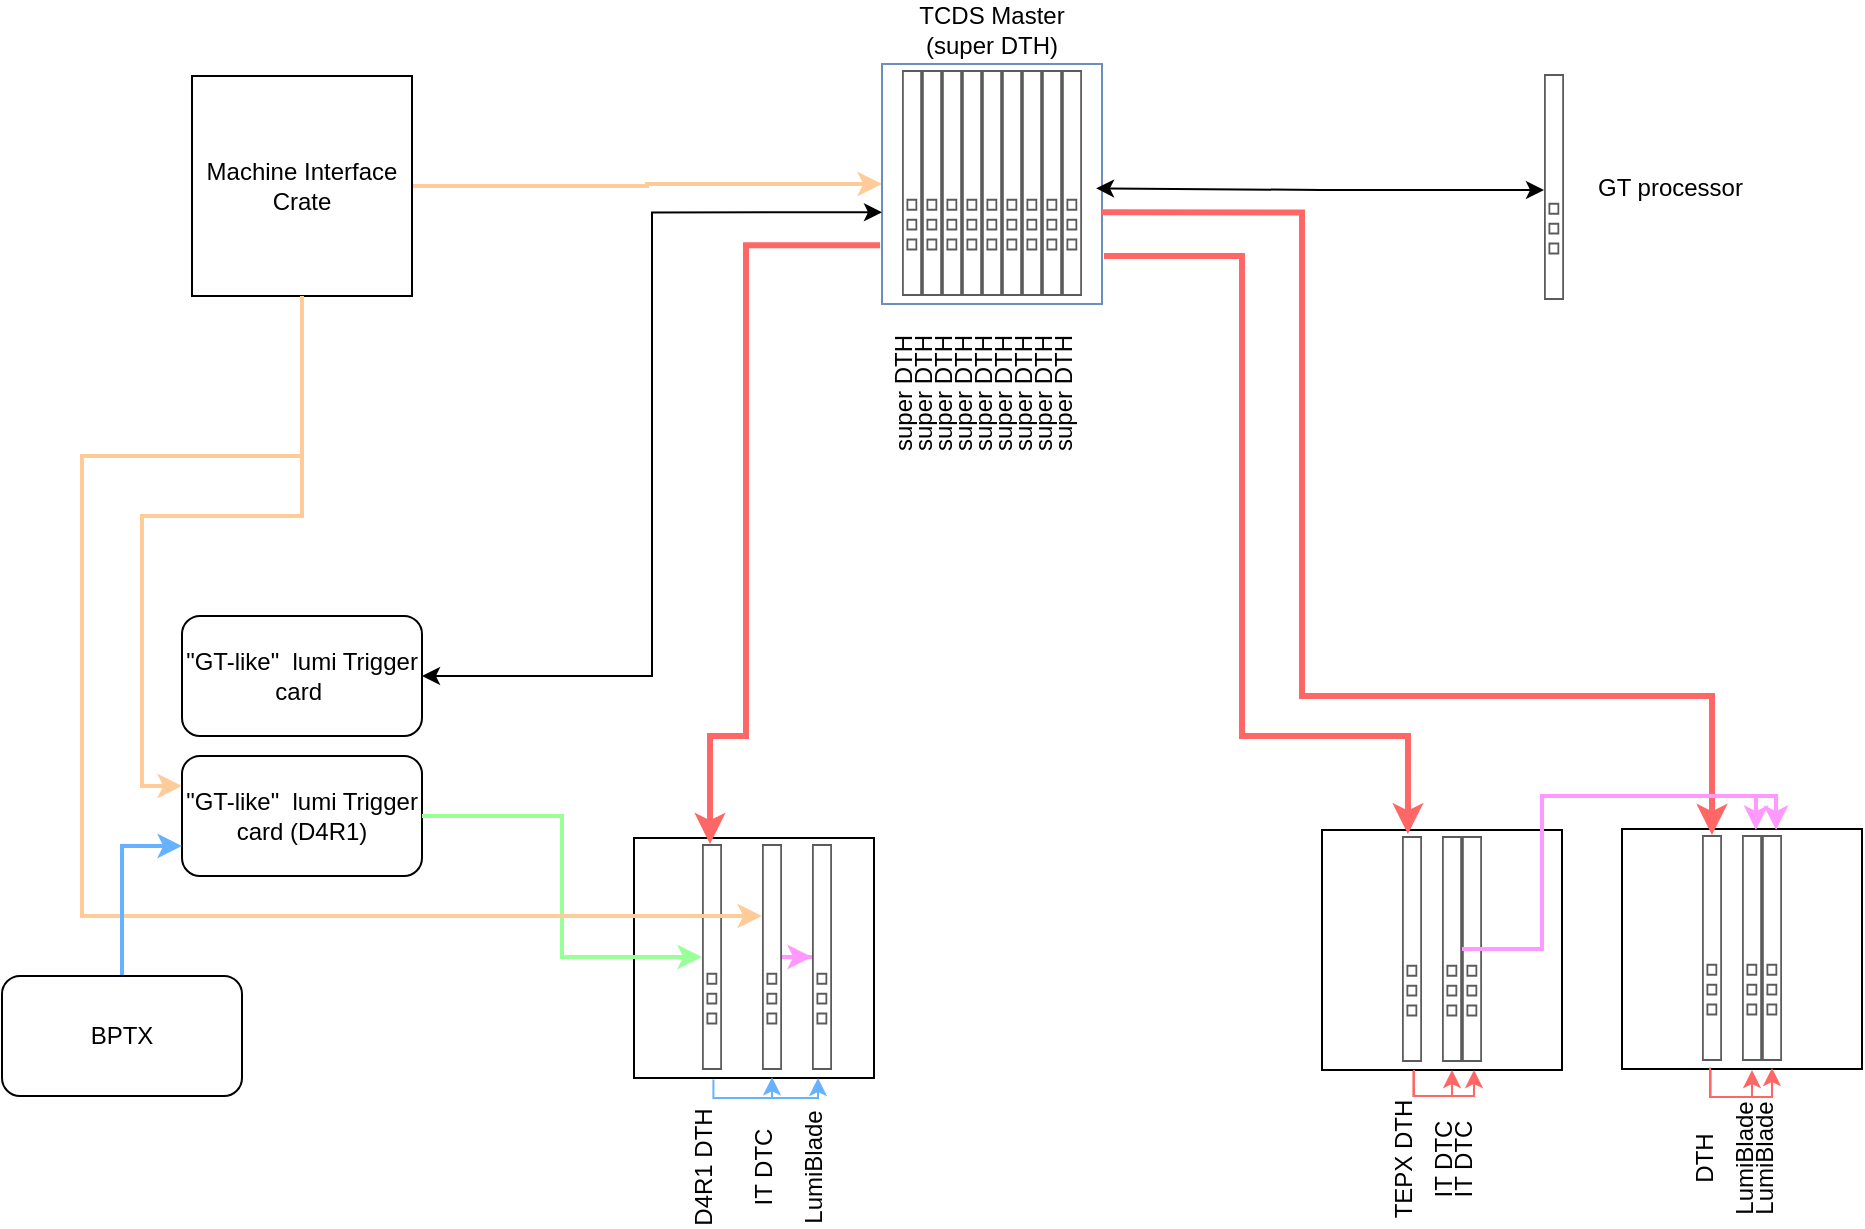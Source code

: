 <mxfile version="10.5.9" type="github"><diagram name="Page-1" id="75ae5057-2f1f-a65a-41a6-c58fb5237df7"><mxGraphModel dx="1362" dy="901" grid="1" gridSize="10" guides="1" tooltips="1" connect="1" arrows="1" fold="1" page="1" pageScale="1" pageWidth="1100" pageHeight="850" background="#ffffff" math="0" shadow="0"><root><mxCell id="0"/><mxCell id="1" parent="0"/><mxCell id="e_Fd-XsdZ4aZpfvhOUSF-18" value="" style="rounded=0;whiteSpace=wrap;html=1;fillColor=none;" vertex="1" parent="1"><mxGeometry x="356" y="481" width="120" height="120" as="geometry"/></mxCell><mxCell id="e_Fd-XsdZ4aZpfvhOUSF-9" value="" style="group" vertex="1" connectable="0" parent="1"><mxGeometry x="850" y="476.5" width="120" height="120" as="geometry"/></mxCell><mxCell id="e_Fd-XsdZ4aZpfvhOUSF-13" value="" style="rounded=0;whiteSpace=wrap;html=1;fillColor=none;" vertex="1" parent="e_Fd-XsdZ4aZpfvhOUSF-9"><mxGeometry width="120" height="120" as="geometry"/></mxCell><mxCell id="e_Fd-XsdZ4aZpfvhOUSF-10" value="&lt;br&gt;DTH" style="shape=mxgraph.rack.oracle.netra_cp3260_atca_blade_server;html=1;labelPosition=center;align=center;spacingLeft=15;dashed=0;shadow=0;fillColor=#ffffff;horizontal=0;verticalLabelPosition=top;verticalAlign=bottom;" vertex="1" parent="e_Fd-XsdZ4aZpfvhOUSF-9"><mxGeometry x="40" y="3" width="10" height="113" as="geometry"/></mxCell><mxCell id="e_Fd-XsdZ4aZpfvhOUSF-43" style="edgeStyle=orthogonalEdgeStyle;rounded=0;orthogonalLoop=1;jettySize=auto;html=1;startArrow=classic;startFill=1;endArrow=none;endFill=0;strokeColor=#FF6666;strokeWidth=1;entryX=0.369;entryY=1.004;entryDx=0;entryDy=0;entryPerimeter=0;" edge="1" parent="e_Fd-XsdZ4aZpfvhOUSF-9" target="e_Fd-XsdZ4aZpfvhOUSF-13"><mxGeometry relative="1" as="geometry"><mxPoint x="65" y="120.5" as="sourcePoint"/><Array as="points"><mxPoint x="65" y="134"/><mxPoint x="44" y="134"/></Array></mxGeometry></mxCell><mxCell id="e_Fd-XsdZ4aZpfvhOUSF-11" value="LumiBlade&lt;br&gt;" style="shape=mxgraph.rack.oracle.netra_cp3260_atca_blade_server;html=1;labelPosition=center;align=center;spacingLeft=15;dashed=0;shadow=0;fillColor=#ffffff;horizontal=0;verticalLabelPosition=top;verticalAlign=bottom;" vertex="1" parent="e_Fd-XsdZ4aZpfvhOUSF-9"><mxGeometry x="60" y="3" width="10" height="113" as="geometry"/></mxCell><mxCell id="e_Fd-XsdZ4aZpfvhOUSF-44" style="edgeStyle=orthogonalEdgeStyle;rounded=0;orthogonalLoop=1;jettySize=auto;html=1;entryX=0.367;entryY=1.01;entryDx=0;entryDy=0;entryPerimeter=0;startArrow=classic;startFill=1;endArrow=none;endFill=0;strokeColor=#FF6666;strokeWidth=1;" edge="1" parent="e_Fd-XsdZ4aZpfvhOUSF-9"><mxGeometry relative="1" as="geometry"><mxPoint x="75" y="119.5" as="sourcePoint"/><mxPoint x="44" y="119.25" as="targetPoint"/><Array as="points"><mxPoint x="75" y="134"/><mxPoint x="44" y="134"/></Array></mxGeometry></mxCell><mxCell id="e_Fd-XsdZ4aZpfvhOUSF-12" value="LumiBlade&lt;br&gt;" style="shape=mxgraph.rack.oracle.netra_cp3260_atca_blade_server;html=1;labelPosition=center;align=center;spacingLeft=15;dashed=0;shadow=0;fillColor=#ffffff;horizontal=0;verticalLabelPosition=top;verticalAlign=bottom;" vertex="1" parent="e_Fd-XsdZ4aZpfvhOUSF-9"><mxGeometry x="70" y="3" width="10" height="113" as="geometry"/></mxCell><mxCell id="e_Fd-XsdZ4aZpfvhOUSF-7" value="" style="group" vertex="1" connectable="0" parent="1"><mxGeometry x="700" y="477" width="120" height="120" as="geometry"/></mxCell><mxCell id="e_Fd-XsdZ4aZpfvhOUSF-5" value="" style="rounded=0;whiteSpace=wrap;html=1;fillColor=none;" vertex="1" parent="e_Fd-XsdZ4aZpfvhOUSF-7"><mxGeometry width="120" height="120" as="geometry"/></mxCell><mxCell id="e_Fd-XsdZ4aZpfvhOUSF-1" value="TEPX DTH" style="shape=mxgraph.rack.oracle.netra_cp3260_atca_blade_server;html=1;labelPosition=center;align=center;spacingLeft=15;dashed=0;shadow=0;fillColor=#ffffff;horizontal=0;verticalLabelPosition=top;verticalAlign=bottom;" vertex="1" parent="e_Fd-XsdZ4aZpfvhOUSF-7"><mxGeometry x="40" y="3" width="10" height="113" as="geometry"/></mxCell><mxCell id="e_Fd-XsdZ4aZpfvhOUSF-41" style="edgeStyle=orthogonalEdgeStyle;rounded=0;orthogonalLoop=1;jettySize=auto;html=1;entryX=0.381;entryY=1.003;entryDx=0;entryDy=0;entryPerimeter=0;startArrow=classic;startFill=1;endArrow=none;endFill=0;strokeColor=#FF6666;strokeWidth=1;" edge="1" parent="e_Fd-XsdZ4aZpfvhOUSF-7" target="e_Fd-XsdZ4aZpfvhOUSF-5"><mxGeometry relative="1" as="geometry"><mxPoint x="65" y="120" as="sourcePoint"/><Array as="points"><mxPoint x="65" y="133"/><mxPoint x="46" y="133"/></Array></mxGeometry></mxCell><mxCell id="e_Fd-XsdZ4aZpfvhOUSF-2" value="IT DTC" style="shape=mxgraph.rack.oracle.netra_cp3260_atca_blade_server;html=1;labelPosition=center;align=center;spacingLeft=15;dashed=0;shadow=0;fillColor=#ffffff;horizontal=0;verticalLabelPosition=top;verticalAlign=bottom;" vertex="1" parent="e_Fd-XsdZ4aZpfvhOUSF-7"><mxGeometry x="60" y="3" width="10" height="113" as="geometry"/></mxCell><mxCell id="e_Fd-XsdZ4aZpfvhOUSF-42" style="edgeStyle=orthogonalEdgeStyle;rounded=0;orthogonalLoop=1;jettySize=auto;html=1;entryX=0.383;entryY=1;entryDx=0;entryDy=0;entryPerimeter=0;startArrow=classic;startFill=1;endArrow=none;endFill=0;strokeColor=#FF6666;strokeWidth=1;" edge="1" parent="e_Fd-XsdZ4aZpfvhOUSF-7" target="e_Fd-XsdZ4aZpfvhOUSF-5"><mxGeometry relative="1" as="geometry"><mxPoint x="76" y="120" as="sourcePoint"/><Array as="points"><mxPoint x="76" y="133"/><mxPoint x="46" y="133"/></Array></mxGeometry></mxCell><mxCell id="e_Fd-XsdZ4aZpfvhOUSF-3" value="IT DTC" style="shape=mxgraph.rack.oracle.netra_cp3260_atca_blade_server;html=1;labelPosition=center;align=center;spacingLeft=15;dashed=0;shadow=0;fillColor=#ffffff;horizontal=0;verticalLabelPosition=top;verticalAlign=bottom;" vertex="1" parent="e_Fd-XsdZ4aZpfvhOUSF-7"><mxGeometry x="70" y="3" width="10" height="113" as="geometry"/></mxCell><mxCell id="e_Fd-XsdZ4aZpfvhOUSF-22" style="edgeStyle=orthogonalEdgeStyle;rounded=0;orthogonalLoop=1;jettySize=auto;html=1;entryX=0;entryY=0.5;entryDx=0;entryDy=0;entryPerimeter=0;strokeWidth=2;strokeColor=#FFCC99;" edge="1" parent="1" source="9xZ__yJcOjTzKGVj3mQi-6" target="9xZ__yJcOjTzKGVj3mQi-7"><mxGeometry relative="1" as="geometry"/></mxCell><mxCell id="e_Fd-XsdZ4aZpfvhOUSF-29" style="edgeStyle=orthogonalEdgeStyle;rounded=0;orthogonalLoop=1;jettySize=auto;html=1;entryX=0;entryY=0.25;entryDx=0;entryDy=0;startArrow=none;startFill=0;endArrow=classic;endFill=1;strokeWidth=2;strokeColor=#FFCC99;" edge="1" parent="1" source="9xZ__yJcOjTzKGVj3mQi-6" target="9xZ__yJcOjTzKGVj3mQi-10"><mxGeometry relative="1" as="geometry"><Array as="points"><mxPoint x="190" y="320"/><mxPoint x="110" y="320"/><mxPoint x="110" y="455"/></Array></mxGeometry></mxCell><mxCell id="9xZ__yJcOjTzKGVj3mQi-6" value="Machine Interface Crate" style="rounded=0;whiteSpace=wrap;html=1;shadow=0;dashed=0;fontFamily=Helvetica;fontSize=12;fontColor=#000000;align=center;strokeColor=#000000;fillColor=#ffffff;" parent="1" vertex="1"><mxGeometry x="135" y="100" width="110" height="110" as="geometry"/></mxCell><mxCell id="9xZ__yJcOjTzKGVj3mQi-7" value="TCDS Master (super DTH)" style="rounded=0;whiteSpace=wrap;html=1;shadow=0;dashed=0;fontFamily=Helvetica;fontSize=12;fontColor=#000000;align=center;strokeColor=#6c8ebf;fillColor=none;labelPosition=center;verticalLabelPosition=top;verticalAlign=bottom;" parent="1" vertex="1"><mxGeometry x="480" y="94" width="110" height="120" as="geometry"/></mxCell><mxCell id="e_Fd-XsdZ4aZpfvhOUSF-24" style="edgeStyle=orthogonalEdgeStyle;rounded=0;orthogonalLoop=1;jettySize=auto;html=1;entryX=0.973;entryY=0.518;entryDx=0;entryDy=0;entryPerimeter=0;startArrow=classic;startFill=1;" edge="1" parent="1" source="9xZ__yJcOjTzKGVj3mQi-8" target="9xZ__yJcOjTzKGVj3mQi-7"><mxGeometry relative="1" as="geometry"><Array as="points"><mxPoint x="700" y="157"/><mxPoint x="700" y="156"/></Array></mxGeometry></mxCell><mxCell id="9xZ__yJcOjTzKGVj3mQi-8" value="GT processor" style="shape=mxgraph.rack.oracle.netra_cp3260_atca_blade_server;html=1;labelPosition=right;align=left;spacingLeft=15;dashed=0;shadow=0;fillColor=#ffffff;" parent="1" vertex="1"><mxGeometry x="811" y="99" width="10" height="113" as="geometry"/></mxCell><mxCell id="e_Fd-XsdZ4aZpfvhOUSF-25" style="edgeStyle=orthogonalEdgeStyle;rounded=0;orthogonalLoop=1;jettySize=auto;html=1;exitX=1;exitY=0.5;exitDx=0;exitDy=0;entryX=0;entryY=0.618;entryDx=0;entryDy=0;entryPerimeter=0;startArrow=classic;startFill=1;" edge="1" parent="1" source="9xZ__yJcOjTzKGVj3mQi-9" target="9xZ__yJcOjTzKGVj3mQi-7"><mxGeometry relative="1" as="geometry"/></mxCell><mxCell id="9xZ__yJcOjTzKGVj3mQi-9" value="&quot;GT-like&quot; &amp;nbsp;lumi Trigger card&amp;nbsp;" style="rounded=1;whiteSpace=wrap;html=1;fillColor=none;" parent="1" vertex="1"><mxGeometry x="130" y="370" width="120" height="60" as="geometry"/></mxCell><mxCell id="9xZ__yJcOjTzKGVj3mQi-10" value="&quot;GT-like&quot; &amp;nbsp;lumi Trigger card (D4R1)" style="rounded=1;whiteSpace=wrap;html=1;fillColor=none;" parent="1" vertex="1"><mxGeometry x="130" y="440" width="120" height="60" as="geometry"/></mxCell><mxCell id="e_Fd-XsdZ4aZpfvhOUSF-26" style="edgeStyle=orthogonalEdgeStyle;rounded=0;orthogonalLoop=1;jettySize=auto;html=1;entryX=1;entryY=0.5;entryDx=0;entryDy=0;startArrow=classic;startFill=1;endArrow=none;endFill=0;strokeWidth=2;strokeColor=#99FF99;" edge="1" parent="1" source="e_Fd-XsdZ4aZpfvhOUSF-15" target="9xZ__yJcOjTzKGVj3mQi-10"><mxGeometry relative="1" as="geometry"/></mxCell><mxCell id="e_Fd-XsdZ4aZpfvhOUSF-28" style="edgeStyle=orthogonalEdgeStyle;rounded=0;orthogonalLoop=1;jettySize=auto;html=1;entryX=-0.009;entryY=0.755;entryDx=0;entryDy=0;entryPerimeter=0;startArrow=classic;startFill=1;endArrow=none;endFill=0;strokeColor=#FF6666;strokeWidth=3;" edge="1" parent="1" source="e_Fd-XsdZ4aZpfvhOUSF-15" target="9xZ__yJcOjTzKGVj3mQi-7"><mxGeometry relative="1" as="geometry"><Array as="points"><mxPoint x="394" y="430"/><mxPoint x="412" y="430"/><mxPoint x="412" y="185"/></Array></mxGeometry></mxCell><mxCell id="e_Fd-XsdZ4aZpfvhOUSF-15" value="D4R1 DTH" style="shape=mxgraph.rack.oracle.netra_cp3260_atca_blade_server;html=1;labelPosition=center;align=center;spacingLeft=15;dashed=0;shadow=0;fillColor=#ffffff;horizontal=0;verticalLabelPosition=top;verticalAlign=bottom;" vertex="1" parent="1"><mxGeometry x="390" y="484" width="10" height="113" as="geometry"/></mxCell><mxCell id="e_Fd-XsdZ4aZpfvhOUSF-32" style="edgeStyle=orthogonalEdgeStyle;rounded=0;orthogonalLoop=1;jettySize=auto;html=1;startArrow=classic;startFill=1;endArrow=none;endFill=0;strokeColor=#FFCC99;strokeWidth=2;" edge="1" parent="1" source="e_Fd-XsdZ4aZpfvhOUSF-16" target="9xZ__yJcOjTzKGVj3mQi-6"><mxGeometry relative="1" as="geometry"><Array as="points"><mxPoint x="369" y="520"/><mxPoint x="80" y="520"/><mxPoint x="80" y="290"/><mxPoint x="160" y="290"/></Array></mxGeometry></mxCell><mxCell id="e_Fd-XsdZ4aZpfvhOUSF-39" style="edgeStyle=orthogonalEdgeStyle;rounded=0;orthogonalLoop=1;jettySize=auto;html=1;entryX=0.331;entryY=1.006;entryDx=0;entryDy=0;entryPerimeter=0;startArrow=classic;startFill=1;endArrow=none;endFill=0;strokeColor=#66B2FF;strokeWidth=1;exitX=0.575;exitY=0.997;exitDx=0;exitDy=0;exitPerimeter=0;" edge="1" parent="1" source="e_Fd-XsdZ4aZpfvhOUSF-18" target="e_Fd-XsdZ4aZpfvhOUSF-18"><mxGeometry relative="1" as="geometry"><Array as="points"><mxPoint x="425" y="611"/><mxPoint x="396" y="611"/></Array></mxGeometry></mxCell><mxCell id="e_Fd-XsdZ4aZpfvhOUSF-59" style="edgeStyle=orthogonalEdgeStyle;rounded=0;orthogonalLoop=1;jettySize=auto;html=1;startArrow=none;startFill=0;endArrow=classic;endFill=1;strokeColor=#FF99FF;strokeWidth=2;" edge="1" parent="1" source="e_Fd-XsdZ4aZpfvhOUSF-16" target="e_Fd-XsdZ4aZpfvhOUSF-17"><mxGeometry relative="1" as="geometry"/></mxCell><mxCell id="e_Fd-XsdZ4aZpfvhOUSF-16" value="IT DTC" style="shape=mxgraph.rack.oracle.netra_cp3260_atca_blade_server;html=1;labelPosition=center;align=center;spacingLeft=15;dashed=0;shadow=0;fillColor=#ffffff;horizontal=0;verticalLabelPosition=top;verticalAlign=bottom;" vertex="1" parent="1"><mxGeometry x="420" y="484" width="10" height="113" as="geometry"/></mxCell><mxCell id="e_Fd-XsdZ4aZpfvhOUSF-40" style="edgeStyle=orthogonalEdgeStyle;rounded=0;orthogonalLoop=1;jettySize=auto;html=1;startArrow=classic;startFill=1;endArrow=none;endFill=0;strokeColor=#66B2FF;strokeWidth=1;" edge="1" parent="1" source="e_Fd-XsdZ4aZpfvhOUSF-18"><mxGeometry relative="1" as="geometry"><mxPoint x="396" y="611" as="targetPoint"/><Array as="points"><mxPoint x="448" y="611"/></Array></mxGeometry></mxCell><mxCell id="e_Fd-XsdZ4aZpfvhOUSF-17" value="LumiBlade" style="shape=mxgraph.rack.oracle.netra_cp3260_atca_blade_server;html=1;labelPosition=center;align=center;spacingLeft=15;dashed=0;shadow=0;fillColor=#ffffff;horizontal=0;verticalLabelPosition=top;verticalAlign=bottom;" vertex="1" parent="1"><mxGeometry x="445" y="484" width="10" height="113" as="geometry"/></mxCell><mxCell id="e_Fd-XsdZ4aZpfvhOUSF-36" style="edgeStyle=orthogonalEdgeStyle;rounded=0;orthogonalLoop=1;jettySize=auto;html=1;startArrow=classic;startFill=1;endArrow=none;endFill=0;strokeColor=#FF6666;strokeWidth=3;exitX=0.358;exitY=0.017;exitDx=0;exitDy=0;exitPerimeter=0;" edge="1" parent="1" source="e_Fd-XsdZ4aZpfvhOUSF-5"><mxGeometry relative="1" as="geometry"><mxPoint x="748" y="478" as="sourcePoint"/><mxPoint x="591" y="190" as="targetPoint"/><Array as="points"><mxPoint x="743" y="430"/><mxPoint x="660" y="430"/><mxPoint x="660" y="190"/></Array></mxGeometry></mxCell><mxCell id="e_Fd-XsdZ4aZpfvhOUSF-37" style="edgeStyle=orthogonalEdgeStyle;rounded=0;orthogonalLoop=1;jettySize=auto;html=1;entryX=1;entryY=0.618;entryDx=0;entryDy=0;entryPerimeter=0;startArrow=classic;startFill=1;endArrow=none;endFill=0;strokeColor=#FF6666;strokeWidth=3;" edge="1" parent="1" source="e_Fd-XsdZ4aZpfvhOUSF-10" target="9xZ__yJcOjTzKGVj3mQi-7"><mxGeometry relative="1" as="geometry"><Array as="points"><mxPoint x="895" y="410"/><mxPoint x="690" y="410"/><mxPoint x="690" y="168"/></Array></mxGeometry></mxCell><mxCell id="e_Fd-XsdZ4aZpfvhOUSF-45" value="super DTH" style="shape=mxgraph.rack.oracle.netra_cp3260_atca_blade_server;html=1;labelPosition=center;align=center;spacingLeft=15;dashed=0;shadow=0;fillColor=#ffffff;verticalLabelPosition=top;verticalAlign=bottom;horizontal=0;" vertex="1" parent="1"><mxGeometry x="490" y="97" width="10" height="113" as="geometry"/></mxCell><mxCell id="e_Fd-XsdZ4aZpfvhOUSF-46" value="super DTH" style="shape=mxgraph.rack.oracle.netra_cp3260_atca_blade_server;html=1;labelPosition=center;align=center;spacingLeft=15;dashed=0;shadow=0;fillColor=#ffffff;verticalLabelPosition=top;verticalAlign=bottom;horizontal=0;" vertex="1" parent="1"><mxGeometry x="500" y="97" width="10" height="113" as="geometry"/></mxCell><mxCell id="e_Fd-XsdZ4aZpfvhOUSF-47" value="super DTH" style="shape=mxgraph.rack.oracle.netra_cp3260_atca_blade_server;html=1;labelPosition=center;align=center;spacingLeft=15;dashed=0;shadow=0;fillColor=#ffffff;verticalLabelPosition=top;verticalAlign=bottom;horizontal=0;" vertex="1" parent="1"><mxGeometry x="510" y="97" width="10" height="113" as="geometry"/></mxCell><mxCell id="e_Fd-XsdZ4aZpfvhOUSF-48" value="super DTH" style="shape=mxgraph.rack.oracle.netra_cp3260_atca_blade_server;html=1;labelPosition=center;align=center;spacingLeft=15;dashed=0;shadow=0;fillColor=#ffffff;verticalLabelPosition=top;verticalAlign=bottom;horizontal=0;" vertex="1" parent="1"><mxGeometry x="520" y="97" width="10" height="113" as="geometry"/></mxCell><mxCell id="e_Fd-XsdZ4aZpfvhOUSF-49" value="super DTH" style="shape=mxgraph.rack.oracle.netra_cp3260_atca_blade_server;html=1;labelPosition=center;align=center;spacingLeft=15;dashed=0;shadow=0;fillColor=#ffffff;verticalLabelPosition=top;verticalAlign=bottom;horizontal=0;" vertex="1" parent="1"><mxGeometry x="530" y="97" width="10" height="113" as="geometry"/></mxCell><mxCell id="e_Fd-XsdZ4aZpfvhOUSF-50" value="super DTH" style="shape=mxgraph.rack.oracle.netra_cp3260_atca_blade_server;html=1;labelPosition=center;align=center;spacingLeft=15;dashed=0;shadow=0;fillColor=#ffffff;verticalLabelPosition=top;verticalAlign=bottom;horizontal=0;" vertex="1" parent="1"><mxGeometry x="540" y="97" width="10" height="113" as="geometry"/></mxCell><mxCell id="e_Fd-XsdZ4aZpfvhOUSF-51" value="super DTH" style="shape=mxgraph.rack.oracle.netra_cp3260_atca_blade_server;html=1;labelPosition=center;align=center;spacingLeft=15;dashed=0;shadow=0;fillColor=#ffffff;verticalLabelPosition=top;verticalAlign=bottom;horizontal=0;" vertex="1" parent="1"><mxGeometry x="550" y="97" width="10" height="113" as="geometry"/></mxCell><mxCell id="e_Fd-XsdZ4aZpfvhOUSF-52" value="super DTH" style="shape=mxgraph.rack.oracle.netra_cp3260_atca_blade_server;html=1;labelPosition=center;align=center;spacingLeft=15;dashed=0;shadow=0;fillColor=#ffffff;verticalLabelPosition=top;verticalAlign=bottom;horizontal=0;" vertex="1" parent="1"><mxGeometry x="560" y="97" width="10" height="113" as="geometry"/></mxCell><mxCell id="e_Fd-XsdZ4aZpfvhOUSF-53" value="super DTH" style="shape=mxgraph.rack.oracle.netra_cp3260_atca_blade_server;html=1;labelPosition=center;align=center;spacingLeft=15;dashed=0;shadow=0;fillColor=#ffffff;verticalLabelPosition=top;verticalAlign=bottom;horizontal=0;" vertex="1" parent="1"><mxGeometry x="570" y="97" width="10" height="113" as="geometry"/></mxCell><mxCell id="e_Fd-XsdZ4aZpfvhOUSF-55" style="edgeStyle=orthogonalEdgeStyle;rounded=0;orthogonalLoop=1;jettySize=auto;html=1;exitX=0.5;exitY=0;exitDx=0;exitDy=0;entryX=0;entryY=0.75;entryDx=0;entryDy=0;startArrow=none;startFill=0;endArrow=classic;endFill=1;strokeColor=#66B2FF;strokeWidth=2;" edge="1" parent="1" source="e_Fd-XsdZ4aZpfvhOUSF-54" target="9xZ__yJcOjTzKGVj3mQi-10"><mxGeometry relative="1" as="geometry"/></mxCell><mxCell id="e_Fd-XsdZ4aZpfvhOUSF-54" value="BPTX" style="rounded=1;whiteSpace=wrap;html=1;fillColor=none;" vertex="1" parent="1"><mxGeometry x="40" y="550" width="120" height="60" as="geometry"/></mxCell><mxCell id="e_Fd-XsdZ4aZpfvhOUSF-57" style="edgeStyle=orthogonalEdgeStyle;rounded=0;orthogonalLoop=1;jettySize=auto;html=1;startArrow=none;startFill=0;endArrow=classic;endFill=1;strokeColor=#FF99FF;strokeWidth=2;entryX=0.558;entryY=0.004;entryDx=0;entryDy=0;entryPerimeter=0;" edge="1" parent="1" source="e_Fd-XsdZ4aZpfvhOUSF-3" target="e_Fd-XsdZ4aZpfvhOUSF-13"><mxGeometry relative="1" as="geometry"><Array as="points"><mxPoint x="810" y="537"/><mxPoint x="810" y="460"/><mxPoint x="917" y="460"/></Array></mxGeometry></mxCell><mxCell id="e_Fd-XsdZ4aZpfvhOUSF-58" style="edgeStyle=orthogonalEdgeStyle;rounded=0;orthogonalLoop=1;jettySize=auto;html=1;entryX=0.642;entryY=0.004;entryDx=0;entryDy=0;entryPerimeter=0;startArrow=none;startFill=0;endArrow=classic;endFill=1;strokeColor=#FF99FF;strokeWidth=2;" edge="1" parent="1" source="e_Fd-XsdZ4aZpfvhOUSF-2" target="e_Fd-XsdZ4aZpfvhOUSF-13"><mxGeometry relative="1" as="geometry"><Array as="points"><mxPoint x="810" y="537"/><mxPoint x="810" y="460"/><mxPoint x="927" y="460"/></Array></mxGeometry></mxCell></root></mxGraphModel></diagram></mxfile>